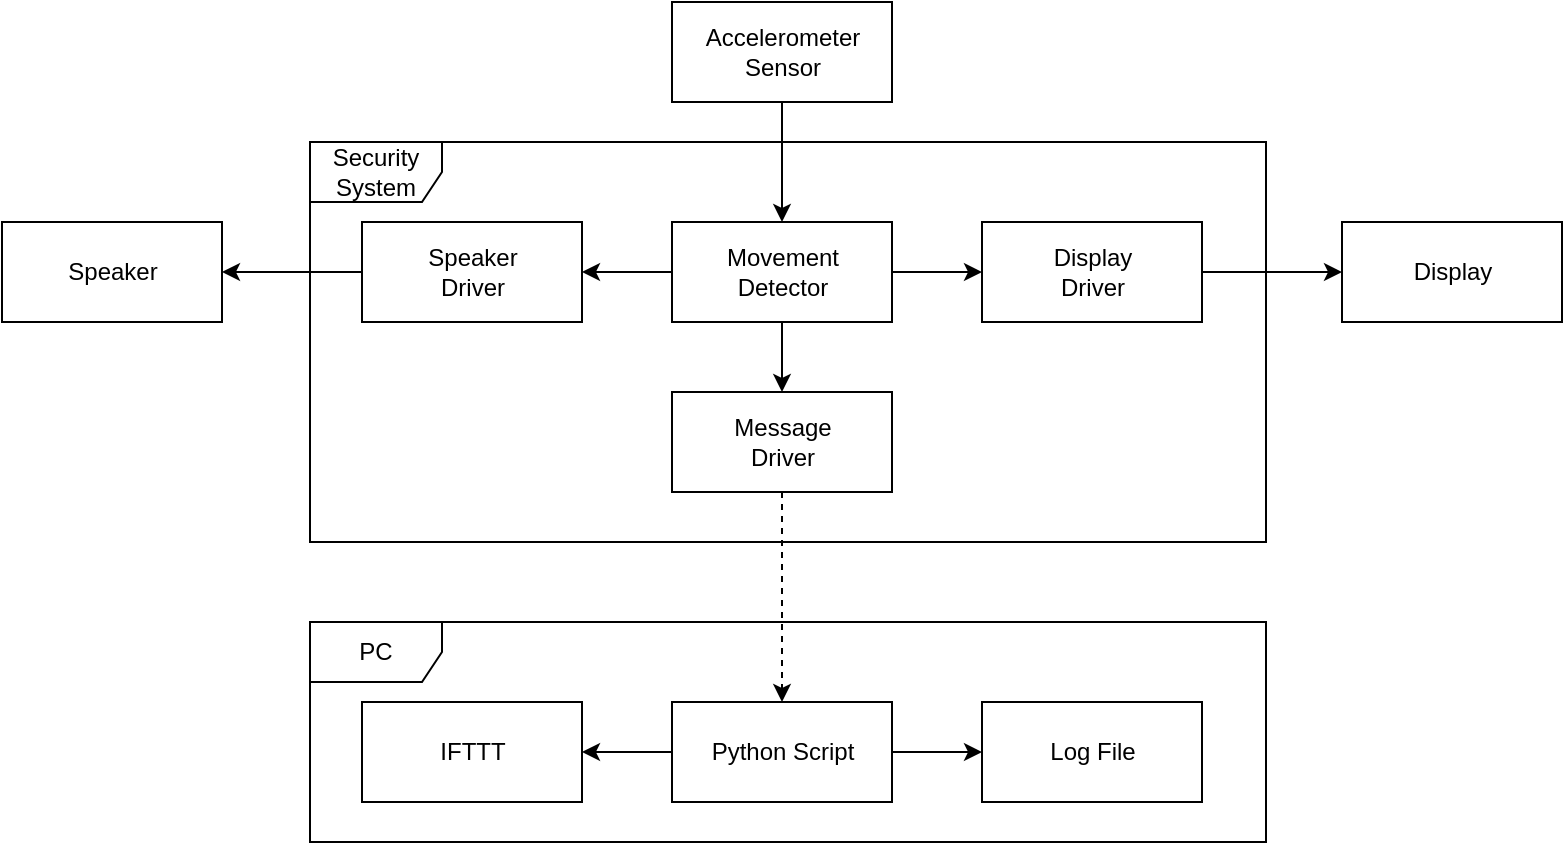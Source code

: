 <mxfile version="12.3.3" type="device" pages="1"><diagram id="KgNtq9fz4N_qxAlq5LdL" name="Page-1"><mxGraphModel dx="1000" dy="1074" grid="1" gridSize="10" guides="1" tooltips="1" connect="1" arrows="1" fold="1" page="1" pageScale="1" pageWidth="850" pageHeight="1100" math="0" shadow="0"><root><mxCell id="0"/><mxCell id="1" parent="0"/><mxCell id="ZRiAFa9oz6VbljWvmLh_-3" value="PC" style="shape=umlFrame;whiteSpace=wrap;html=1;width=66;height=30;" parent="1" vertex="1"><mxGeometry x="189" y="350" width="478" height="110" as="geometry"/></mxCell><mxCell id="U1RmN5qdxOTOBWA4jPMZ-12" value="Security&lt;br&gt;System" style="shape=umlFrame;whiteSpace=wrap;html=1;width=66;height=30;" parent="1" vertex="1"><mxGeometry x="189" y="110" width="478" height="200" as="geometry"/></mxCell><mxCell id="U1RmN5qdxOTOBWA4jPMZ-13" style="edgeStyle=orthogonalEdgeStyle;rounded=0;orthogonalLoop=1;jettySize=auto;html=1;exitX=1;exitY=0.5;exitDx=0;exitDy=0;entryX=0;entryY=0.5;entryDx=0;entryDy=0;" parent="1" source="U1RmN5qdxOTOBWA4jPMZ-1" target="U1RmN5qdxOTOBWA4jPMZ-5" edge="1"><mxGeometry relative="1" as="geometry"/></mxCell><mxCell id="U1RmN5qdxOTOBWA4jPMZ-1" value="Display&lt;br&gt;Driver" style="html=1;" parent="1" vertex="1"><mxGeometry x="525" y="150" width="110" height="50" as="geometry"/></mxCell><mxCell id="U1RmN5qdxOTOBWA4jPMZ-14" style="edgeStyle=orthogonalEdgeStyle;rounded=0;orthogonalLoop=1;jettySize=auto;html=1;exitX=1;exitY=0.5;exitDx=0;exitDy=0;entryX=0;entryY=0.5;entryDx=0;entryDy=0;" parent="1" source="U1RmN5qdxOTOBWA4jPMZ-2" target="U1RmN5qdxOTOBWA4jPMZ-1" edge="1"><mxGeometry relative="1" as="geometry"/></mxCell><mxCell id="U1RmN5qdxOTOBWA4jPMZ-15" style="edgeStyle=orthogonalEdgeStyle;rounded=0;orthogonalLoop=1;jettySize=auto;html=1;exitX=0.5;exitY=1;exitDx=0;exitDy=0;entryX=0.5;entryY=0;entryDx=0;entryDy=0;" parent="1" source="U1RmN5qdxOTOBWA4jPMZ-2" target="U1RmN5qdxOTOBWA4jPMZ-4" edge="1"><mxGeometry relative="1" as="geometry"/></mxCell><mxCell id="U1RmN5qdxOTOBWA4jPMZ-16" style="edgeStyle=orthogonalEdgeStyle;rounded=0;orthogonalLoop=1;jettySize=auto;html=1;exitX=0;exitY=0.5;exitDx=0;exitDy=0;entryX=1;entryY=0.5;entryDx=0;entryDy=0;" parent="1" source="U1RmN5qdxOTOBWA4jPMZ-2" target="U1RmN5qdxOTOBWA4jPMZ-3" edge="1"><mxGeometry relative="1" as="geometry"/></mxCell><mxCell id="U1RmN5qdxOTOBWA4jPMZ-2" value="Movement&lt;br&gt;Detector" style="html=1;" parent="1" vertex="1"><mxGeometry x="370" y="150" width="110" height="50" as="geometry"/></mxCell><mxCell id="U1RmN5qdxOTOBWA4jPMZ-21" style="edgeStyle=orthogonalEdgeStyle;rounded=0;orthogonalLoop=1;jettySize=auto;html=1;exitX=0;exitY=0.5;exitDx=0;exitDy=0;entryX=1;entryY=0.5;entryDx=0;entryDy=0;" parent="1" source="U1RmN5qdxOTOBWA4jPMZ-3" target="U1RmN5qdxOTOBWA4jPMZ-6" edge="1"><mxGeometry relative="1" as="geometry"/></mxCell><mxCell id="U1RmN5qdxOTOBWA4jPMZ-3" value="Speaker&lt;br&gt;Driver" style="html=1;" parent="1" vertex="1"><mxGeometry x="215" y="150" width="110" height="50" as="geometry"/></mxCell><mxCell id="U1RmN5qdxOTOBWA4jPMZ-17" style="edgeStyle=orthogonalEdgeStyle;rounded=0;orthogonalLoop=1;jettySize=auto;html=1;exitX=0.5;exitY=1;exitDx=0;exitDy=0;entryX=0.5;entryY=0;entryDx=0;entryDy=0;dashed=1;" parent="1" source="U1RmN5qdxOTOBWA4jPMZ-4" target="U1RmN5qdxOTOBWA4jPMZ-8" edge="1"><mxGeometry relative="1" as="geometry"><mxPoint x="425" y="360" as="targetPoint"/></mxGeometry></mxCell><mxCell id="U1RmN5qdxOTOBWA4jPMZ-4" value="Message&lt;br&gt;Driver" style="html=1;" parent="1" vertex="1"><mxGeometry x="370" y="235" width="110" height="50" as="geometry"/></mxCell><mxCell id="U1RmN5qdxOTOBWA4jPMZ-5" value="Display" style="html=1;" parent="1" vertex="1"><mxGeometry x="705" y="150" width="110" height="50" as="geometry"/></mxCell><mxCell id="U1RmN5qdxOTOBWA4jPMZ-6" value="Speaker" style="html=1;" parent="1" vertex="1"><mxGeometry x="35" y="150" width="110" height="50" as="geometry"/></mxCell><mxCell id="U1RmN5qdxOTOBWA4jPMZ-19" style="edgeStyle=orthogonalEdgeStyle;rounded=0;orthogonalLoop=1;jettySize=auto;html=1;exitX=0;exitY=0.5;exitDx=0;exitDy=0;entryX=1;entryY=0.5;entryDx=0;entryDy=0;" parent="1" source="U1RmN5qdxOTOBWA4jPMZ-8" target="U1RmN5qdxOTOBWA4jPMZ-9" edge="1"><mxGeometry relative="1" as="geometry"/></mxCell><mxCell id="U1RmN5qdxOTOBWA4jPMZ-20" style="edgeStyle=orthogonalEdgeStyle;rounded=0;orthogonalLoop=1;jettySize=auto;html=1;exitX=1;exitY=0.5;exitDx=0;exitDy=0;entryX=0;entryY=0.5;entryDx=0;entryDy=0;" parent="1" source="U1RmN5qdxOTOBWA4jPMZ-8" target="U1RmN5qdxOTOBWA4jPMZ-10" edge="1"><mxGeometry relative="1" as="geometry"/></mxCell><mxCell id="U1RmN5qdxOTOBWA4jPMZ-8" value="Python Script" style="html=1;" parent="1" vertex="1"><mxGeometry x="370" y="390" width="110" height="50" as="geometry"/></mxCell><mxCell id="U1RmN5qdxOTOBWA4jPMZ-9" value="IFTTT" style="html=1;" parent="1" vertex="1"><mxGeometry x="215" y="390" width="110" height="50" as="geometry"/></mxCell><mxCell id="U1RmN5qdxOTOBWA4jPMZ-10" value="Log File" style="html=1;" parent="1" vertex="1"><mxGeometry x="525" y="390" width="110" height="50" as="geometry"/></mxCell><mxCell id="ZRiAFa9oz6VbljWvmLh_-2" style="edgeStyle=orthogonalEdgeStyle;rounded=0;orthogonalLoop=1;jettySize=auto;html=1;exitX=0.5;exitY=1;exitDx=0;exitDy=0;entryX=0.5;entryY=0;entryDx=0;entryDy=0;" parent="1" source="ZRiAFa9oz6VbljWvmLh_-1" target="U1RmN5qdxOTOBWA4jPMZ-2" edge="1"><mxGeometry relative="1" as="geometry"/></mxCell><mxCell id="ZRiAFa9oz6VbljWvmLh_-1" value="Accelerometer&lt;br&gt;Sensor" style="html=1;" parent="1" vertex="1"><mxGeometry x="370" y="40" width="110" height="50" as="geometry"/></mxCell></root></mxGraphModel></diagram></mxfile>